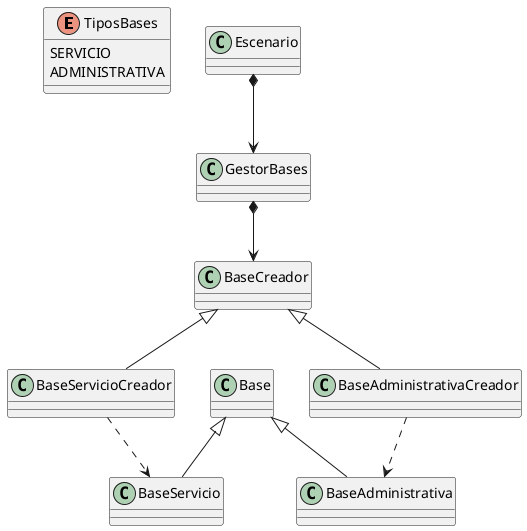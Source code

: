 @startuml
Enum TiposBases{
SERVICIO
ADMINISTRATIVA
}


BaseCreador <|-down- BaseServicioCreador
BaseCreador <|-down- BaseAdministrativaCreador
Base <|-down- BaseServicio
Base <|-down- BaseAdministrativa
BaseServicioCreador ..> BaseServicio
BaseAdministrativaCreador ..> BaseAdministrativa

Escenario *--> GestorBases
GestorBases *--> BaseCreador


@enduml